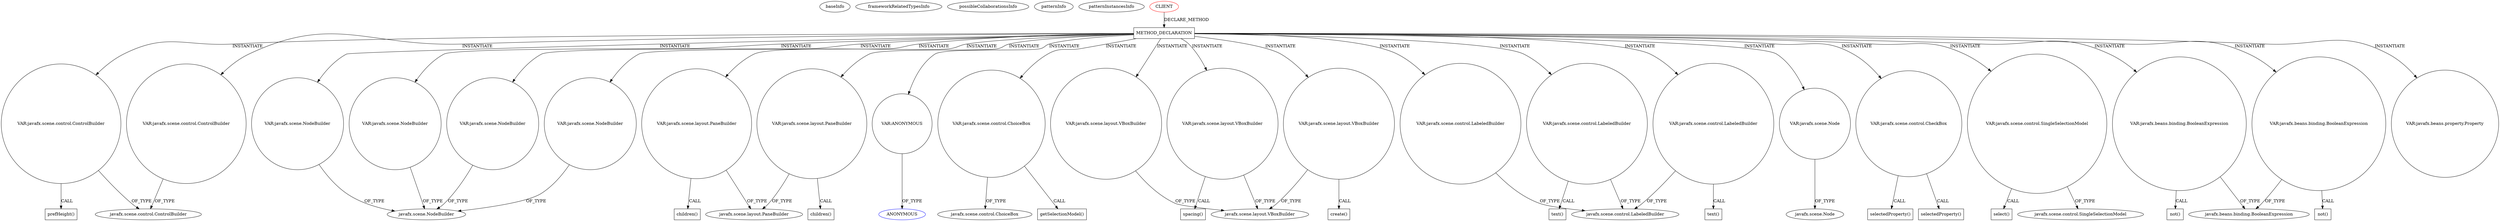 digraph {
baseInfo[graphId=3354,category="pattern",isAnonymous=false,possibleRelation=false]
frameworkRelatedTypesInfo[]
possibleCollaborationsInfo[]
patternInfo[frequency=2.0,patternRootClient=0]
patternInstancesInfo[0="yorlov-VirtualPointer~/yorlov-VirtualPointer/VirtualPointer-master/src/com/blogspot/captain1653/options/OptionsStage.java~OptionsStage~4889",1="SaiPradeepDandem-javafx2-gradient-builder~/SaiPradeepDandem-javafx2-gradient-builder/javafx2-gradient-builder-master/src/main/java/com/javafx/gradientbuilder/application/RadialSettingsLayout.java~RadialSettingsLayout~1170"]
77[label="javafx.scene.control.ControlBuilder",vertexType="FRAMEWORK_CLASS_TYPE",isFrameworkType=false]
152[label="VAR:javafx.scene.control.ControlBuilder",vertexType="VARIABLE_EXPRESION",isFrameworkType=false,shape=circle]
153[label="prefHeight()",vertexType="INSIDE_CALL",isFrameworkType=false,shape=box]
16[label="METHOD_DECLARATION",vertexType="CLIENT_METHOD_DECLARATION",isFrameworkType=false,shape=box]
0[label="CLIENT",vertexType="ROOT_CLIENT_CLASS_DECLARATION",isFrameworkType=false,color=red]
51[label="VAR:javafx.scene.NodeBuilder",vertexType="VARIABLE_EXPRESION",isFrameworkType=false,shape=circle]
173[label="VAR:javafx.scene.NodeBuilder",vertexType="VARIABLE_EXPRESION",isFrameworkType=false,shape=circle]
131[label="VAR:javafx.scene.NodeBuilder",vertexType="VARIABLE_EXPRESION",isFrameworkType=false,shape=circle]
261[label="VAR:javafx.scene.NodeBuilder",vertexType="VARIABLE_EXPRESION",isFrameworkType=false,shape=circle]
231[label="VAR:javafx.scene.layout.PaneBuilder",vertexType="VARIABLE_EXPRESION",isFrameworkType=false,shape=circle]
232[label="children()",vertexType="INSIDE_CALL",isFrameworkType=false,shape=box]
187[label="VAR:javafx.scene.layout.PaneBuilder",vertexType="VARIABLE_EXPRESION",isFrameworkType=false,shape=circle]
188[label="children()",vertexType="INSIDE_CALL",isFrameworkType=false,shape=box]
313[label="VAR:ANONYMOUS",vertexType="VARIABLE_EXPRESION",isFrameworkType=false,shape=circle]
53[label="javafx.scene.NodeBuilder",vertexType="FRAMEWORK_CLASS_TYPE",isFrameworkType=false]
284[label="VAR:javafx.scene.control.ChoiceBox",vertexType="VARIABLE_EXPRESION",isFrameworkType=false,shape=circle]
5[label="javafx.scene.control.ChoiceBox",vertexType="FRAMEWORK_CLASS_TYPE",isFrameworkType=false]
285[label="getSelectionModel()",vertexType="INSIDE_CALL",isFrameworkType=false,shape=box]
39[label="VAR:javafx.scene.layout.VBoxBuilder",vertexType="VARIABLE_EXPRESION",isFrameworkType=false,shape=circle]
40[label="spacing()",vertexType="INSIDE_CALL",isFrameworkType=false,shape=box]
45[label="VAR:javafx.scene.layout.VBoxBuilder",vertexType="VARIABLE_EXPRESION",isFrameworkType=false,shape=circle]
93[label="VAR:javafx.scene.layout.VBoxBuilder",vertexType="VARIABLE_EXPRESION",isFrameworkType=false,shape=circle]
314[label="ANONYMOUS",vertexType="REFERENCE_ANONYMOUS_DECLARATION",isFrameworkType=false,color=blue]
100[label="create()",vertexType="INSIDE_CALL",isFrameworkType=false,shape=box]
161[label="VAR:javafx.scene.control.LabeledBuilder",vertexType="VARIABLE_EXPRESION",isFrameworkType=false,shape=circle]
109[label="javafx.scene.control.LabeledBuilder",vertexType="FRAMEWORK_CLASS_TYPE",isFrameworkType=false]
162[label="text()",vertexType="INSIDE_CALL",isFrameworkType=false,shape=box]
107[label="VAR:javafx.scene.control.LabeledBuilder",vertexType="VARIABLE_EXPRESION",isFrameworkType=false,shape=circle]
108[label="text()",vertexType="INSIDE_CALL",isFrameworkType=false,shape=box]
158[label="VAR:javafx.scene.control.LabeledBuilder",vertexType="VARIABLE_EXPRESION",isFrameworkType=false,shape=circle]
223[label="VAR:javafx.scene.control.ControlBuilder",vertexType="VARIABLE_EXPRESION",isFrameworkType=false,shape=circle]
38[label="javafx.scene.layout.PaneBuilder",vertexType="FRAMEWORK_CLASS_TYPE",isFrameworkType=false]
302[label="VAR:javafx.scene.Node",vertexType="VARIABLE_EXPRESION",isFrameworkType=false,shape=circle]
292[label="javafx.scene.Node",vertexType="FRAMEWORK_CLASS_TYPE",isFrameworkType=false]
35[label="javafx.scene.layout.VBoxBuilder",vertexType="FRAMEWORK_CLASS_TYPE",isFrameworkType=false]
296[label="VAR:javafx.scene.control.CheckBox",vertexType="VARIABLE_EXPRESION",isFrameworkType=false,shape=circle]
309[label="selectedProperty()",vertexType="INSIDE_CALL",isFrameworkType=false,shape=box]
297[label="selectedProperty()",vertexType="INSIDE_CALL",isFrameworkType=false,shape=box]
281[label="VAR:javafx.scene.control.SingleSelectionModel",vertexType="VARIABLE_EXPRESION",isFrameworkType=false,shape=circle]
282[label="select()",vertexType="INSIDE_CALL",isFrameworkType=false,shape=box]
283[label="javafx.scene.control.SingleSelectionModel",vertexType="FRAMEWORK_CLASS_TYPE",isFrameworkType=false]
293[label="VAR:javafx.beans.binding.BooleanExpression",vertexType="VARIABLE_EXPRESION",isFrameworkType=false,shape=circle]
295[label="javafx.beans.binding.BooleanExpression",vertexType="FRAMEWORK_CLASS_TYPE",isFrameworkType=false]
294[label="not()",vertexType="INSIDE_CALL",isFrameworkType=false,shape=box]
305[label="VAR:javafx.beans.binding.BooleanExpression",vertexType="VARIABLE_EXPRESION",isFrameworkType=false,shape=circle]
306[label="not()",vertexType="INSIDE_CALL",isFrameworkType=false,shape=box]
287[label="VAR:javafx.beans.property.Property",vertexType="VARIABLE_EXPRESION",isFrameworkType=false,shape=circle]
231->38[label="OF_TYPE"]
296->297[label="CALL"]
16->261[label="INSTANTIATE"]
16->284[label="INSTANTIATE"]
16->293[label="INSTANTIATE"]
39->40[label="CALL"]
296->309[label="CALL"]
187->188[label="CALL"]
293->294[label="CALL"]
16->223[label="INSTANTIATE"]
293->295[label="OF_TYPE"]
51->53[label="OF_TYPE"]
131->53[label="OF_TYPE"]
16->131[label="INSTANTIATE"]
302->292[label="OF_TYPE"]
284->285[label="CALL"]
45->100[label="CALL"]
223->77[label="OF_TYPE"]
313->314[label="OF_TYPE"]
16->45[label="INSTANTIATE"]
16->107[label="INSTANTIATE"]
0->16[label="DECLARE_METHOD"]
16->302[label="INSTANTIATE"]
284->5[label="OF_TYPE"]
16->39[label="INSTANTIATE"]
16->287[label="INSTANTIATE"]
39->35[label="OF_TYPE"]
161->162[label="CALL"]
45->35[label="OF_TYPE"]
107->108[label="CALL"]
281->283[label="OF_TYPE"]
158->109[label="OF_TYPE"]
16->296[label="INSTANTIATE"]
16->93[label="INSTANTIATE"]
305->306[label="CALL"]
107->109[label="OF_TYPE"]
161->109[label="OF_TYPE"]
231->232[label="CALL"]
16->51[label="INSTANTIATE"]
152->153[label="CALL"]
305->295[label="OF_TYPE"]
173->53[label="OF_TYPE"]
16->281[label="INSTANTIATE"]
16->305[label="INSTANTIATE"]
152->77[label="OF_TYPE"]
16->231[label="INSTANTIATE"]
16->152[label="INSTANTIATE"]
93->35[label="OF_TYPE"]
261->53[label="OF_TYPE"]
187->38[label="OF_TYPE"]
16->313[label="INSTANTIATE"]
16->173[label="INSTANTIATE"]
16->187[label="INSTANTIATE"]
16->158[label="INSTANTIATE"]
16->161[label="INSTANTIATE"]
281->282[label="CALL"]
}

